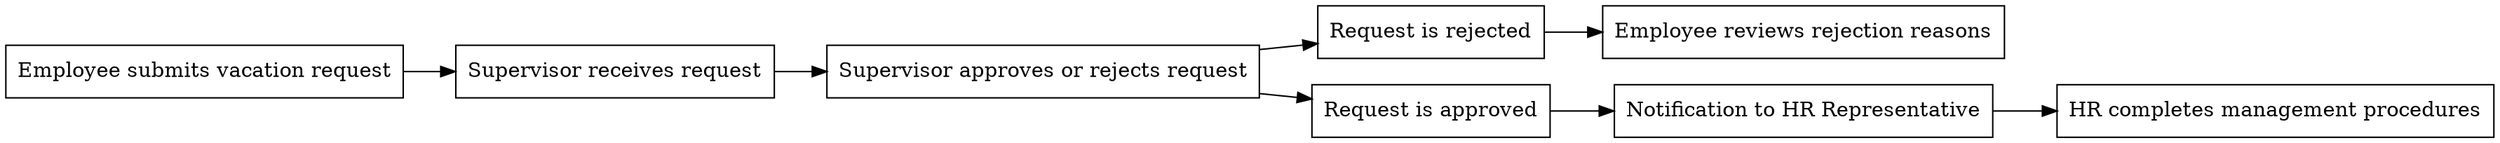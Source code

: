 digraph G {
  rankdir=LR;
  node [shape=box];
  "Employee submits vacation request" -> "Supervisor receives request";
  "Supervisor receives request" -> "Supervisor approves or rejects request";
  "Supervisor approves or rejects request" -> "Request is rejected";
  "Request is rejected" -> "Employee reviews rejection reasons";
  "Supervisor approves or rejects request" -> "Request is approved";
  "Request is approved" -> "Notification to HR Representative";
  "Notification to HR Representative" -> "HR completes management procedures";
}